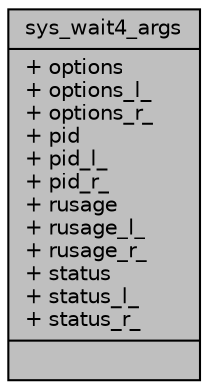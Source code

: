 digraph "sys_wait4_args"
{
 // LATEX_PDF_SIZE
  edge [fontname="Helvetica",fontsize="10",labelfontname="Helvetica",labelfontsize="10"];
  node [fontname="Helvetica",fontsize="10",shape=record];
  Node1 [label="{sys_wait4_args\n|+ options\l+ options_l_\l+ options_r_\l+ pid\l+ pid_l_\l+ pid_r_\l+ rusage\l+ rusage_l_\l+ rusage_r_\l+ status\l+ status_l_\l+ status_r_\l|}",height=0.2,width=0.4,color="black", fillcolor="grey75", style="filled", fontcolor="black",tooltip=" "];
}
